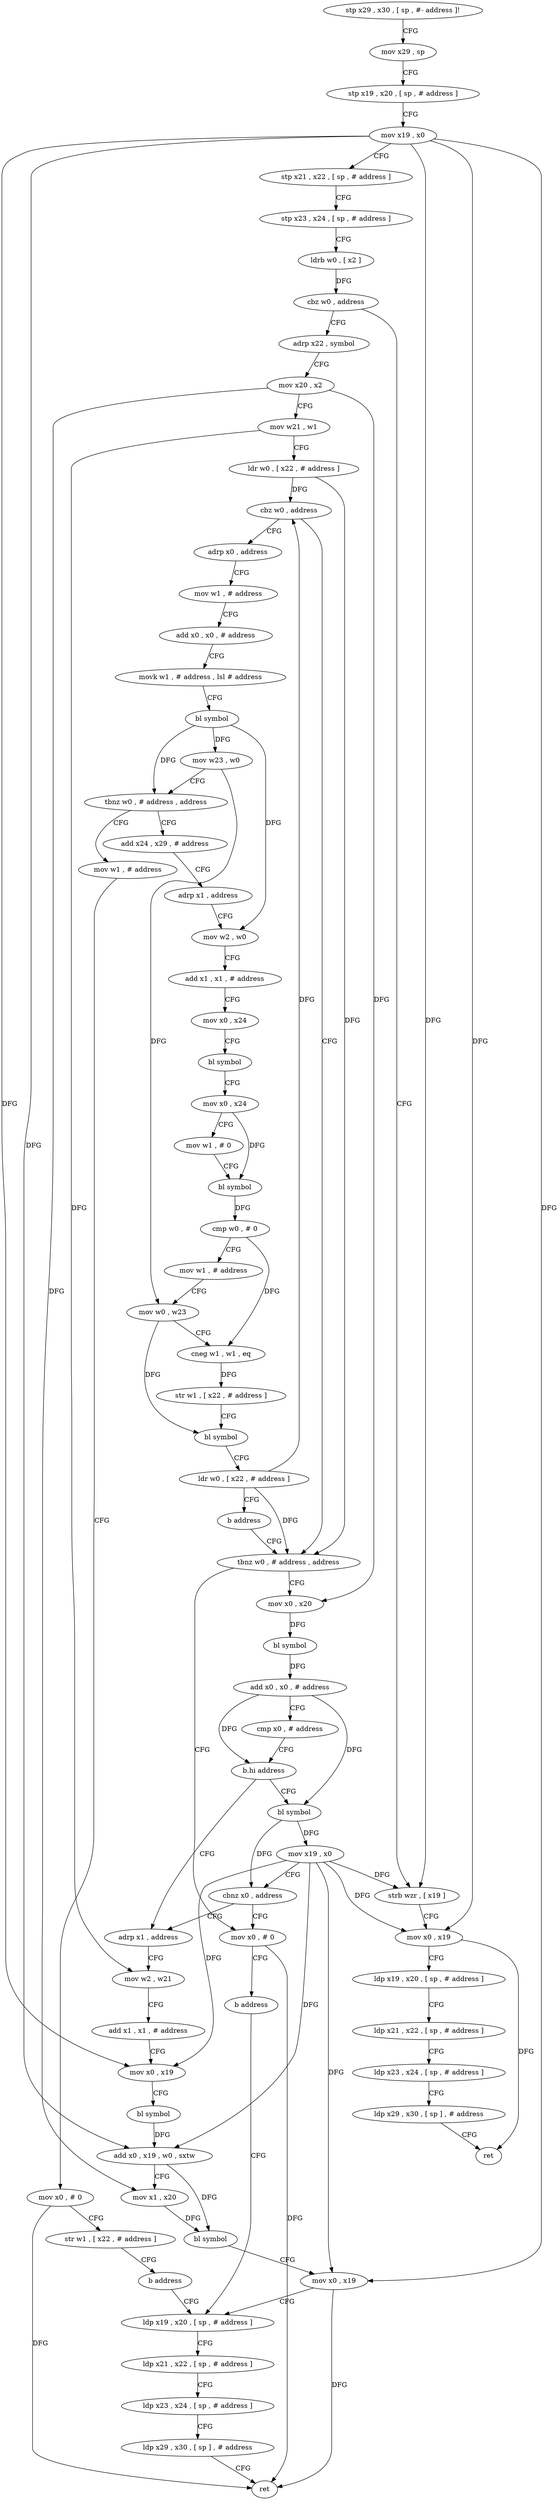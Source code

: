 digraph "func" {
"152728" [label = "stp x29 , x30 , [ sp , #- address ]!" ]
"152732" [label = "mov x29 , sp" ]
"152736" [label = "stp x19 , x20 , [ sp , # address ]" ]
"152740" [label = "mov x19 , x0" ]
"152744" [label = "stp x21 , x22 , [ sp , # address ]" ]
"152748" [label = "stp x23 , x24 , [ sp , # address ]" ]
"152752" [label = "ldrb w0 , [ x2 ]" ]
"152756" [label = "cbz w0 , address" ]
"152888" [label = "strb wzr , [ x19 ]" ]
"152760" [label = "adrp x22 , symbol" ]
"152892" [label = "mov x0 , x19" ]
"152896" [label = "ldp x19 , x20 , [ sp , # address ]" ]
"152900" [label = "ldp x21 , x22 , [ sp , # address ]" ]
"152904" [label = "ldp x23 , x24 , [ sp , # address ]" ]
"152908" [label = "ldp x29 , x30 , [ sp ] , # address" ]
"152912" [label = "ret" ]
"152764" [label = "mov x20 , x2" ]
"152768" [label = "mov w21 , w1" ]
"152772" [label = "ldr w0 , [ x22 , # address ]" ]
"152776" [label = "cbz w0 , address" ]
"152920" [label = "adrp x0 , address" ]
"152780" [label = "tbnz w0 , # address , address" ]
"152924" [label = "mov w1 , # address" ]
"152928" [label = "add x0 , x0 , # address" ]
"152932" [label = "movk w1 , # address , lsl # address" ]
"152936" [label = "bl symbol" ]
"152940" [label = "mov w23 , w0" ]
"152944" [label = "tbnz w0 , # address , address" ]
"153016" [label = "mov w1 , # address" ]
"152948" [label = "add x24 , x29 , # address" ]
"152876" [label = "mov x0 , # 0" ]
"152784" [label = "mov x0 , x20" ]
"153020" [label = "mov x0 , # 0" ]
"153024" [label = "str w1 , [ x22 , # address ]" ]
"153028" [label = "b address" ]
"152840" [label = "ldp x19 , x20 , [ sp , # address ]" ]
"152952" [label = "adrp x1 , address" ]
"152956" [label = "mov w2 , w0" ]
"152960" [label = "add x1 , x1 , # address" ]
"152964" [label = "mov x0 , x24" ]
"152968" [label = "bl symbol" ]
"152972" [label = "mov x0 , x24" ]
"152976" [label = "mov w1 , # 0" ]
"152980" [label = "bl symbol" ]
"152984" [label = "cmp w0 , # 0" ]
"152988" [label = "mov w1 , # address" ]
"152992" [label = "mov w0 , w23" ]
"152996" [label = "cneg w1 , w1 , eq" ]
"153000" [label = "str w1 , [ x22 , # address ]" ]
"153004" [label = "bl symbol" ]
"153008" [label = "ldr w0 , [ x22 , # address ]" ]
"153012" [label = "b address" ]
"152880" [label = "b address" ]
"152788" [label = "bl symbol" ]
"152792" [label = "add x0 , x0 , # address" ]
"152796" [label = "cmp x0 , # address" ]
"152800" [label = "b.hi address" ]
"152864" [label = "bl symbol" ]
"152804" [label = "adrp x1 , address" ]
"152844" [label = "ldp x21 , x22 , [ sp , # address ]" ]
"152848" [label = "ldp x23 , x24 , [ sp , # address ]" ]
"152852" [label = "ldp x29 , x30 , [ sp ] , # address" ]
"152856" [label = "ret" ]
"152868" [label = "mov x19 , x0" ]
"152872" [label = "cbnz x0 , address" ]
"152808" [label = "mov w2 , w21" ]
"152812" [label = "add x1 , x1 , # address" ]
"152816" [label = "mov x0 , x19" ]
"152820" [label = "bl symbol" ]
"152824" [label = "add x0 , x19 , w0 , sxtw" ]
"152828" [label = "mov x1 , x20" ]
"152832" [label = "bl symbol" ]
"152836" [label = "mov x0 , x19" ]
"152728" -> "152732" [ label = "CFG" ]
"152732" -> "152736" [ label = "CFG" ]
"152736" -> "152740" [ label = "CFG" ]
"152740" -> "152744" [ label = "CFG" ]
"152740" -> "152888" [ label = "DFG" ]
"152740" -> "152892" [ label = "DFG" ]
"152740" -> "152816" [ label = "DFG" ]
"152740" -> "152824" [ label = "DFG" ]
"152740" -> "152836" [ label = "DFG" ]
"152744" -> "152748" [ label = "CFG" ]
"152748" -> "152752" [ label = "CFG" ]
"152752" -> "152756" [ label = "DFG" ]
"152756" -> "152888" [ label = "CFG" ]
"152756" -> "152760" [ label = "CFG" ]
"152888" -> "152892" [ label = "CFG" ]
"152760" -> "152764" [ label = "CFG" ]
"152892" -> "152896" [ label = "CFG" ]
"152892" -> "152912" [ label = "DFG" ]
"152896" -> "152900" [ label = "CFG" ]
"152900" -> "152904" [ label = "CFG" ]
"152904" -> "152908" [ label = "CFG" ]
"152908" -> "152912" [ label = "CFG" ]
"152764" -> "152768" [ label = "CFG" ]
"152764" -> "152784" [ label = "DFG" ]
"152764" -> "152828" [ label = "DFG" ]
"152768" -> "152772" [ label = "CFG" ]
"152768" -> "152808" [ label = "DFG" ]
"152772" -> "152776" [ label = "DFG" ]
"152772" -> "152780" [ label = "DFG" ]
"152776" -> "152920" [ label = "CFG" ]
"152776" -> "152780" [ label = "CFG" ]
"152920" -> "152924" [ label = "CFG" ]
"152780" -> "152876" [ label = "CFG" ]
"152780" -> "152784" [ label = "CFG" ]
"152924" -> "152928" [ label = "CFG" ]
"152928" -> "152932" [ label = "CFG" ]
"152932" -> "152936" [ label = "CFG" ]
"152936" -> "152940" [ label = "DFG" ]
"152936" -> "152944" [ label = "DFG" ]
"152936" -> "152956" [ label = "DFG" ]
"152940" -> "152944" [ label = "CFG" ]
"152940" -> "152992" [ label = "DFG" ]
"152944" -> "153016" [ label = "CFG" ]
"152944" -> "152948" [ label = "CFG" ]
"153016" -> "153020" [ label = "CFG" ]
"152948" -> "152952" [ label = "CFG" ]
"152876" -> "152880" [ label = "CFG" ]
"152876" -> "152856" [ label = "DFG" ]
"152784" -> "152788" [ label = "DFG" ]
"153020" -> "153024" [ label = "CFG" ]
"153020" -> "152856" [ label = "DFG" ]
"153024" -> "153028" [ label = "CFG" ]
"153028" -> "152840" [ label = "CFG" ]
"152840" -> "152844" [ label = "CFG" ]
"152952" -> "152956" [ label = "CFG" ]
"152956" -> "152960" [ label = "CFG" ]
"152960" -> "152964" [ label = "CFG" ]
"152964" -> "152968" [ label = "CFG" ]
"152968" -> "152972" [ label = "CFG" ]
"152972" -> "152976" [ label = "CFG" ]
"152972" -> "152980" [ label = "DFG" ]
"152976" -> "152980" [ label = "CFG" ]
"152980" -> "152984" [ label = "DFG" ]
"152984" -> "152988" [ label = "CFG" ]
"152984" -> "152996" [ label = "DFG" ]
"152988" -> "152992" [ label = "CFG" ]
"152992" -> "152996" [ label = "CFG" ]
"152992" -> "153004" [ label = "DFG" ]
"152996" -> "153000" [ label = "DFG" ]
"153000" -> "153004" [ label = "CFG" ]
"153004" -> "153008" [ label = "CFG" ]
"153008" -> "153012" [ label = "CFG" ]
"153008" -> "152776" [ label = "DFG" ]
"153008" -> "152780" [ label = "DFG" ]
"153012" -> "152780" [ label = "CFG" ]
"152880" -> "152840" [ label = "CFG" ]
"152788" -> "152792" [ label = "DFG" ]
"152792" -> "152796" [ label = "CFG" ]
"152792" -> "152800" [ label = "DFG" ]
"152792" -> "152864" [ label = "DFG" ]
"152796" -> "152800" [ label = "CFG" ]
"152800" -> "152864" [ label = "CFG" ]
"152800" -> "152804" [ label = "CFG" ]
"152864" -> "152868" [ label = "DFG" ]
"152864" -> "152872" [ label = "DFG" ]
"152804" -> "152808" [ label = "CFG" ]
"152844" -> "152848" [ label = "CFG" ]
"152848" -> "152852" [ label = "CFG" ]
"152852" -> "152856" [ label = "CFG" ]
"152868" -> "152872" [ label = "CFG" ]
"152868" -> "152888" [ label = "DFG" ]
"152868" -> "152892" [ label = "DFG" ]
"152868" -> "152816" [ label = "DFG" ]
"152868" -> "152824" [ label = "DFG" ]
"152868" -> "152836" [ label = "DFG" ]
"152872" -> "152804" [ label = "CFG" ]
"152872" -> "152876" [ label = "CFG" ]
"152808" -> "152812" [ label = "CFG" ]
"152812" -> "152816" [ label = "CFG" ]
"152816" -> "152820" [ label = "CFG" ]
"152820" -> "152824" [ label = "DFG" ]
"152824" -> "152828" [ label = "CFG" ]
"152824" -> "152832" [ label = "DFG" ]
"152828" -> "152832" [ label = "DFG" ]
"152832" -> "152836" [ label = "CFG" ]
"152836" -> "152840" [ label = "CFG" ]
"152836" -> "152856" [ label = "DFG" ]
}

